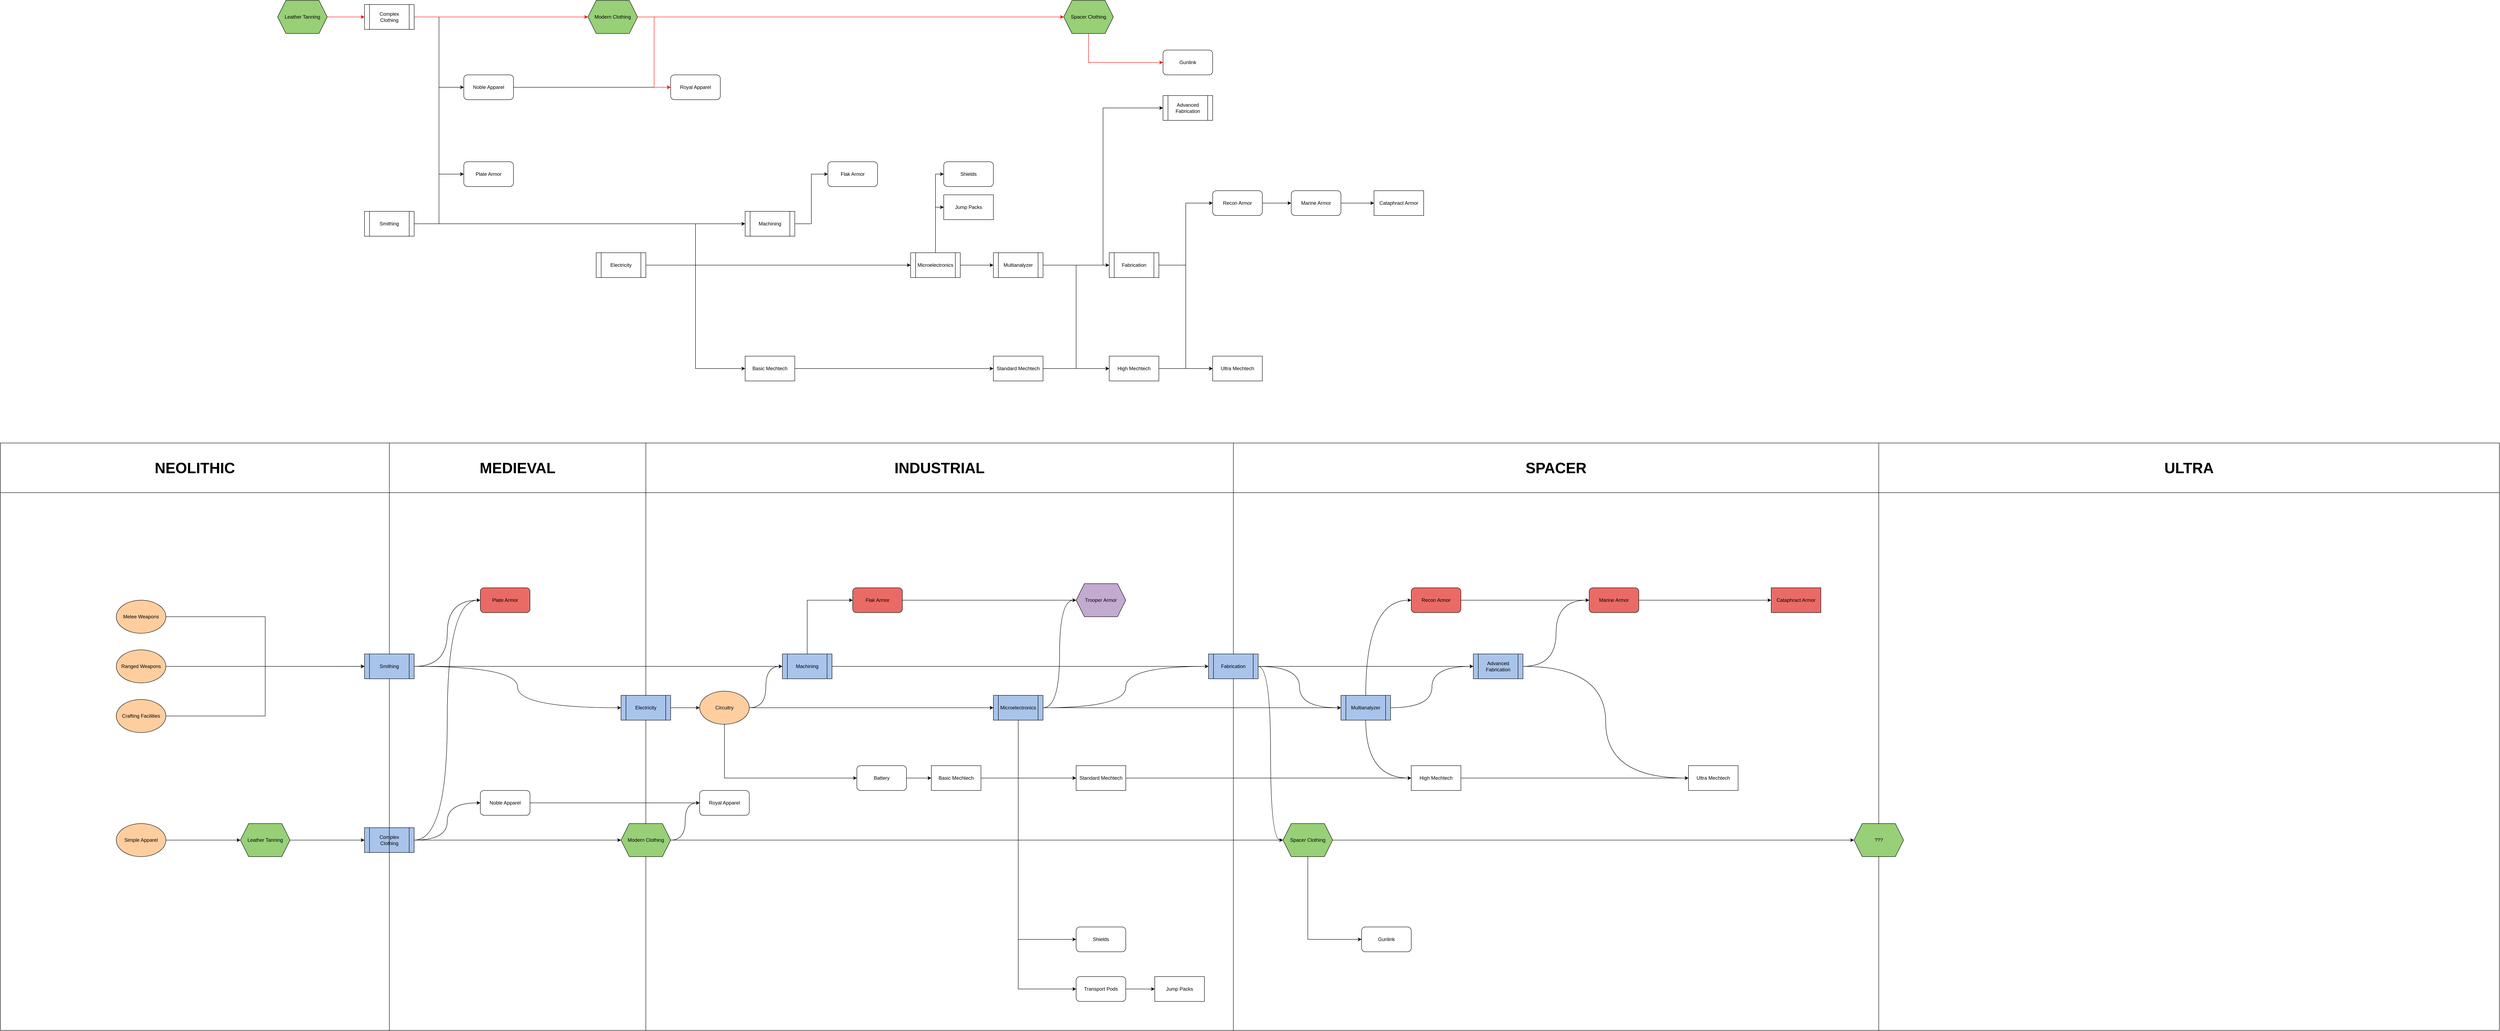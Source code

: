 <mxfile version="21.5.0" type="github">
  <diagram name="Page-1" id="KWzewiNtHVKbTdVzmJEv">
    <mxGraphModel dx="2432" dy="2087" grid="1" gridSize="10" guides="1" tooltips="1" connect="1" arrows="1" fold="1" page="1" pageScale="1" pageWidth="1100" pageHeight="850" math="0" shadow="0">
      <root>
        <mxCell id="0" />
        <mxCell id="1" parent="0" />
        <mxCell id="aLflbuptnVJN-_6204dd-37" value="&lt;font style=&quot;font-size: 36px;&quot;&gt;ULTRA&lt;/font&gt;" style="swimlane;whiteSpace=wrap;html=1;startSize=120;" parent="1" vertex="1">
          <mxGeometry x="3820" y="1040" width="1500" height="1420" as="geometry" />
        </mxCell>
        <mxCell id="aLflbuptnVJN-_6204dd-33" value="&lt;div&gt;&lt;font style=&quot;font-size: 36px;&quot;&gt;SPACER&lt;/font&gt;&lt;/div&gt;" style="swimlane;whiteSpace=wrap;html=1;startSize=120;" parent="1" vertex="1">
          <mxGeometry x="2260" y="1040" width="1560" height="1420" as="geometry" />
        </mxCell>
        <mxCell id="T8RAS-Kf2fngKEUCqmms-92" value="Ultra Mechtech" style="rounded=0;whiteSpace=wrap;html=1;" parent="aLflbuptnVJN-_6204dd-33" vertex="1">
          <mxGeometry x="1100" y="780" width="120" height="60" as="geometry" />
        </mxCell>
        <mxCell id="aLflbuptnVJN-_6204dd-23" value="Gunlink" style="rounded=1;whiteSpace=wrap;html=1;fillColor=#FFFFFF;" parent="aLflbuptnVJN-_6204dd-33" vertex="1">
          <mxGeometry x="310" y="1170" width="120" height="60" as="geometry" />
        </mxCell>
        <mxCell id="T8RAS-Kf2fngKEUCqmms-91" value="High Mechtech" style="rounded=0;whiteSpace=wrap;html=1;" parent="aLflbuptnVJN-_6204dd-33" vertex="1">
          <mxGeometry x="430" y="780" width="120" height="60" as="geometry" />
        </mxCell>
        <mxCell id="T8RAS-Kf2fngKEUCqmms-90" style="edgeStyle=orthogonalEdgeStyle;rounded=0;orthogonalLoop=1;jettySize=auto;html=1;exitX=1;exitY=0.5;exitDx=0;exitDy=0;entryX=0;entryY=0.5;entryDx=0;entryDy=0;" parent="aLflbuptnVJN-_6204dd-33" source="T8RAS-Kf2fngKEUCqmms-91" target="T8RAS-Kf2fngKEUCqmms-92" edge="1">
          <mxGeometry relative="1" as="geometry" />
        </mxCell>
        <mxCell id="aLflbuptnVJN-_6204dd-49" value="&lt;div&gt;???&lt;/div&gt;" style="shape=hexagon;perimeter=hexagonPerimeter2;whiteSpace=wrap;html=1;fixedSize=1;fillColor=#97D077;" parent="aLflbuptnVJN-_6204dd-33" vertex="1">
          <mxGeometry x="1500" y="920" width="120" height="80" as="geometry" />
        </mxCell>
        <mxCell id="aLflbuptnVJN-_6204dd-46" value="Spacer Clothing" style="shape=hexagon;perimeter=hexagonPerimeter2;whiteSpace=wrap;html=1;fixedSize=1;fillColor=#97D077;" parent="aLflbuptnVJN-_6204dd-33" vertex="1">
          <mxGeometry x="120" y="920" width="120" height="80" as="geometry" />
        </mxCell>
        <mxCell id="aLflbuptnVJN-_6204dd-24" style="edgeStyle=orthogonalEdgeStyle;rounded=0;orthogonalLoop=1;jettySize=auto;html=1;exitX=0.5;exitY=1;exitDx=0;exitDy=0;entryX=0;entryY=0.5;entryDx=0;entryDy=0;" parent="aLflbuptnVJN-_6204dd-33" source="aLflbuptnVJN-_6204dd-46" target="aLflbuptnVJN-_6204dd-23" edge="1">
          <mxGeometry relative="1" as="geometry" />
        </mxCell>
        <mxCell id="aLflbuptnVJN-_6204dd-50" style="edgeStyle=orthogonalEdgeStyle;rounded=0;orthogonalLoop=1;jettySize=auto;html=1;exitX=1;exitY=0.5;exitDx=0;exitDy=0;entryX=0;entryY=0.5;entryDx=0;entryDy=0;" parent="aLflbuptnVJN-_6204dd-33" source="aLflbuptnVJN-_6204dd-46" target="aLflbuptnVJN-_6204dd-49" edge="1">
          <mxGeometry relative="1" as="geometry" />
        </mxCell>
        <mxCell id="aLflbuptnVJN-_6204dd-34" value="&lt;font style=&quot;font-size: 36px;&quot;&gt;INDUSTRIAL&lt;/font&gt;" style="swimlane;whiteSpace=wrap;html=1;startSize=120;" parent="1" vertex="1">
          <mxGeometry x="840" y="1040" width="1420" height="1420" as="geometry">
            <mxRectangle x="740" y="1040" width="110" height="30" as="alternateBounds" />
          </mxGeometry>
        </mxCell>
        <mxCell id="aLflbuptnVJN-_6204dd-40" value="Trooper Armor" style="shape=hexagon;perimeter=hexagonPerimeter2;whiteSpace=wrap;html=1;fixedSize=1;fillColor=#C3ABD0;" parent="aLflbuptnVJN-_6204dd-34" vertex="1">
          <mxGeometry x="1040" y="340" width="120" height="80" as="geometry" />
        </mxCell>
        <mxCell id="aLflbuptnVJN-_6204dd-27" value="Battery" style="rounded=1;whiteSpace=wrap;html=1;" parent="aLflbuptnVJN-_6204dd-34" vertex="1">
          <mxGeometry x="510" y="780" width="120" height="60" as="geometry" />
        </mxCell>
        <mxCell id="T8RAS-Kf2fngKEUCqmms-84" value="&lt;div&gt;Shields&lt;/div&gt;" style="rounded=1;whiteSpace=wrap;html=1;" parent="aLflbuptnVJN-_6204dd-34" vertex="1">
          <mxGeometry x="1040" y="1170" width="120" height="60" as="geometry" />
        </mxCell>
        <mxCell id="T8RAS-Kf2fngKEUCqmms-85" value="Jump Packs" style="rounded=0;whiteSpace=wrap;html=1;" parent="aLflbuptnVJN-_6204dd-34" vertex="1">
          <mxGeometry x="1230" y="1290" width="120" height="60" as="geometry" />
        </mxCell>
        <mxCell id="aLflbuptnVJN-_6204dd-22" style="edgeStyle=orthogonalEdgeStyle;rounded=0;orthogonalLoop=1;jettySize=auto;html=1;exitX=1;exitY=0.5;exitDx=0;exitDy=0;entryX=0;entryY=0.5;entryDx=0;entryDy=0;" parent="aLflbuptnVJN-_6204dd-34" source="aLflbuptnVJN-_6204dd-20" target="T8RAS-Kf2fngKEUCqmms-85" edge="1">
          <mxGeometry relative="1" as="geometry" />
        </mxCell>
        <mxCell id="aLflbuptnVJN-_6204dd-20" value="Transport Pods" style="rounded=1;whiteSpace=wrap;html=1;" parent="aLflbuptnVJN-_6204dd-34" vertex="1">
          <mxGeometry x="1040" y="1290" width="120" height="60" as="geometry" />
        </mxCell>
        <mxCell id="T8RAS-Kf2fngKEUCqmms-87" value="Standard Mechtech" style="rounded=0;whiteSpace=wrap;html=1;" parent="aLflbuptnVJN-_6204dd-34" vertex="1">
          <mxGeometry x="1040" y="780" width="120" height="60" as="geometry" />
        </mxCell>
        <mxCell id="T8RAS-Kf2fngKEUCqmms-89" value="Basic Mechtech" style="rounded=0;whiteSpace=wrap;html=1;" parent="aLflbuptnVJN-_6204dd-34" vertex="1">
          <mxGeometry x="690" y="780" width="120" height="60" as="geometry" />
        </mxCell>
        <mxCell id="T8RAS-Kf2fngKEUCqmms-88" style="edgeStyle=orthogonalEdgeStyle;rounded=0;orthogonalLoop=1;jettySize=auto;html=1;exitX=1;exitY=0.5;exitDx=0;exitDy=0;" parent="aLflbuptnVJN-_6204dd-34" source="T8RAS-Kf2fngKEUCqmms-89" target="T8RAS-Kf2fngKEUCqmms-87" edge="1">
          <mxGeometry relative="1" as="geometry" />
        </mxCell>
        <mxCell id="aLflbuptnVJN-_6204dd-29" style="edgeStyle=orthogonalEdgeStyle;rounded=0;orthogonalLoop=1;jettySize=auto;html=1;exitX=1;exitY=0.5;exitDx=0;exitDy=0;entryX=0;entryY=0.5;entryDx=0;entryDy=0;" parent="aLflbuptnVJN-_6204dd-34" source="aLflbuptnVJN-_6204dd-27" target="T8RAS-Kf2fngKEUCqmms-89" edge="1">
          <mxGeometry relative="1" as="geometry" />
        </mxCell>
        <mxCell id="T8RAS-Kf2fngKEUCqmms-64" value="Royal Apparel" style="rounded=1;whiteSpace=wrap;html=1;" parent="aLflbuptnVJN-_6204dd-34" vertex="1">
          <mxGeometry x="130" y="840" width="120" height="60" as="geometry" />
        </mxCell>
        <mxCell id="aLflbuptnVJN-_6204dd-35" value="&lt;font style=&quot;font-size: 36px;&quot;&gt;MEDIEVAL&lt;/font&gt;" style="swimlane;whiteSpace=wrap;html=1;startSize=120;" parent="1" vertex="1">
          <mxGeometry x="220" y="1040" width="620" height="1420" as="geometry">
            <mxRectangle x="220" y="1040" width="110" height="30" as="alternateBounds" />
          </mxGeometry>
        </mxCell>
        <mxCell id="T8RAS-Kf2fngKEUCqmms-57" value="&lt;div&gt;Complex Clothing&lt;/div&gt;" style="shape=process;whiteSpace=wrap;html=1;backgroundOutline=1;fillColor=#A9C4EB;" parent="aLflbuptnVJN-_6204dd-35" vertex="1">
          <mxGeometry x="-60" y="930" width="120" height="60" as="geometry" />
        </mxCell>
        <mxCell id="T8RAS-Kf2fngKEUCqmms-63" value="&lt;div&gt;Noble Apparel&lt;/div&gt;" style="rounded=1;whiteSpace=wrap;html=1;" parent="aLflbuptnVJN-_6204dd-35" vertex="1">
          <mxGeometry x="220" y="840" width="120" height="60" as="geometry" />
        </mxCell>
        <mxCell id="T8RAS-Kf2fngKEUCqmms-55" style="edgeStyle=orthogonalEdgeStyle;rounded=0;orthogonalLoop=1;jettySize=auto;html=1;exitX=1;exitY=0.5;exitDx=0;exitDy=0;entryX=0;entryY=0.5;entryDx=0;entryDy=0;curved=1;" parent="aLflbuptnVJN-_6204dd-35" source="T8RAS-Kf2fngKEUCqmms-57" target="T8RAS-Kf2fngKEUCqmms-63" edge="1">
          <mxGeometry relative="1" as="geometry" />
        </mxCell>
        <mxCell id="aLflbuptnVJN-_6204dd-43" value="Modern Clothing" style="shape=hexagon;perimeter=hexagonPerimeter2;whiteSpace=wrap;html=1;fixedSize=1;fillColor=#97D077;" parent="aLflbuptnVJN-_6204dd-35" vertex="1">
          <mxGeometry x="560" y="920" width="120" height="80" as="geometry" />
        </mxCell>
        <mxCell id="aLflbuptnVJN-_6204dd-45" style="edgeStyle=orthogonalEdgeStyle;rounded=0;orthogonalLoop=1;jettySize=auto;html=1;exitX=1;exitY=0.5;exitDx=0;exitDy=0;entryX=0;entryY=0.5;entryDx=0;entryDy=0;" parent="aLflbuptnVJN-_6204dd-35" source="T8RAS-Kf2fngKEUCqmms-57" target="aLflbuptnVJN-_6204dd-43" edge="1">
          <mxGeometry relative="1" as="geometry" />
        </mxCell>
        <mxCell id="aLflbuptnVJN-_6204dd-36" value="&lt;font style=&quot;font-size: 36px;&quot;&gt;NEOLITHIC&lt;/font&gt;" style="swimlane;whiteSpace=wrap;html=1;startSize=120;" parent="1" vertex="1">
          <mxGeometry x="-720" y="1040" width="940" height="1420" as="geometry">
            <mxRectangle x="740" y="1040" width="110" height="30" as="alternateBounds" />
          </mxGeometry>
        </mxCell>
        <mxCell id="aLflbuptnVJN-_6204dd-39" value="&lt;div&gt;Leather Tanning&lt;/div&gt;" style="shape=hexagon;perimeter=hexagonPerimeter2;whiteSpace=wrap;html=1;fixedSize=1;fillColor=#97D077;" parent="aLflbuptnVJN-_6204dd-36" vertex="1">
          <mxGeometry x="580" y="920" width="120" height="80" as="geometry" />
        </mxCell>
        <mxCell id="aLflbuptnVJN-_6204dd-1" value="Simple Apparel" style="ellipse;whiteSpace=wrap;html=1;fillColor=#FFCE9F;" parent="aLflbuptnVJN-_6204dd-36" vertex="1">
          <mxGeometry x="280" y="920" width="120" height="80" as="geometry" />
        </mxCell>
        <mxCell id="aLflbuptnVJN-_6204dd-8" style="edgeStyle=orthogonalEdgeStyle;rounded=0;orthogonalLoop=1;jettySize=auto;html=1;exitX=1;exitY=0.5;exitDx=0;exitDy=0;entryX=0;entryY=0.5;entryDx=0;entryDy=0;" parent="aLflbuptnVJN-_6204dd-36" source="aLflbuptnVJN-_6204dd-1" target="aLflbuptnVJN-_6204dd-39" edge="1">
          <mxGeometry relative="1" as="geometry" />
        </mxCell>
        <mxCell id="T8RAS-Kf2fngKEUCqmms-8" style="edgeStyle=orthogonalEdgeStyle;rounded=0;orthogonalLoop=1;jettySize=auto;html=1;exitX=1;exitY=0.5;exitDx=0;exitDy=0;entryX=0;entryY=0.5;entryDx=0;entryDy=0;" parent="1" source="T8RAS-Kf2fngKEUCqmms-1" target="T8RAS-Kf2fngKEUCqmms-4" edge="1">
          <mxGeometry relative="1" as="geometry" />
        </mxCell>
        <mxCell id="T8RAS-Kf2fngKEUCqmms-10" style="edgeStyle=orthogonalEdgeStyle;rounded=0;orthogonalLoop=1;jettySize=auto;html=1;exitX=1;exitY=0.5;exitDx=0;exitDy=0;entryX=0;entryY=0.5;entryDx=0;entryDy=0;" parent="1" source="T8RAS-Kf2fngKEUCqmms-1" target="T8RAS-Kf2fngKEUCqmms-3" edge="1">
          <mxGeometry relative="1" as="geometry" />
        </mxCell>
        <mxCell id="eQuGEwlXQWY68dL_tK8g-7" style="edgeStyle=orthogonalEdgeStyle;rounded=0;orthogonalLoop=1;jettySize=auto;html=1;exitX=1;exitY=0.5;exitDx=0;exitDy=0;entryX=0;entryY=0.5;entryDx=0;entryDy=0;fillColor=#FF0000;strokeColor=#FF0000;" parent="1" source="T8RAS-Kf2fngKEUCqmms-1" target="eQuGEwlXQWY68dL_tK8g-4" edge="1">
          <mxGeometry relative="1" as="geometry" />
        </mxCell>
        <mxCell id="T8RAS-Kf2fngKEUCqmms-1" value="&lt;div&gt;Complex Clothing&lt;/div&gt;" style="shape=process;whiteSpace=wrap;html=1;backgroundOutline=1;" parent="1" vertex="1">
          <mxGeometry x="160" y="-20" width="120" height="60" as="geometry" />
        </mxCell>
        <mxCell id="T8RAS-Kf2fngKEUCqmms-11" style="edgeStyle=orthogonalEdgeStyle;rounded=0;orthogonalLoop=1;jettySize=auto;html=1;exitX=1;exitY=0.5;exitDx=0;exitDy=0;entryX=0;entryY=0.5;entryDx=0;entryDy=0;" parent="1" source="T8RAS-Kf2fngKEUCqmms-2" target="T8RAS-Kf2fngKEUCqmms-3" edge="1">
          <mxGeometry relative="1" as="geometry" />
        </mxCell>
        <mxCell id="T8RAS-Kf2fngKEUCqmms-15" style="edgeStyle=orthogonalEdgeStyle;rounded=0;orthogonalLoop=1;jettySize=auto;html=1;exitX=1;exitY=0.5;exitDx=0;exitDy=0;entryX=0;entryY=0.5;entryDx=0;entryDy=0;" parent="1" source="T8RAS-Kf2fngKEUCqmms-2" target="T8RAS-Kf2fngKEUCqmms-13" edge="1">
          <mxGeometry relative="1" as="geometry" />
        </mxCell>
        <mxCell id="T8RAS-Kf2fngKEUCqmms-2" value="Smithing" style="shape=process;whiteSpace=wrap;html=1;backgroundOutline=1;" parent="1" vertex="1">
          <mxGeometry x="160" y="480" width="120" height="60" as="geometry" />
        </mxCell>
        <mxCell id="T8RAS-Kf2fngKEUCqmms-3" value="Plate Armor" style="rounded=1;whiteSpace=wrap;html=1;" parent="1" vertex="1">
          <mxGeometry x="400" y="360" width="120" height="60" as="geometry" />
        </mxCell>
        <mxCell id="T8RAS-Kf2fngKEUCqmms-9" style="edgeStyle=orthogonalEdgeStyle;rounded=0;orthogonalLoop=1;jettySize=auto;html=1;exitX=1;exitY=0.5;exitDx=0;exitDy=0;entryX=0;entryY=0.5;entryDx=0;entryDy=0;" parent="1" source="T8RAS-Kf2fngKEUCqmms-4" target="T8RAS-Kf2fngKEUCqmms-5" edge="1">
          <mxGeometry relative="1" as="geometry" />
        </mxCell>
        <mxCell id="T8RAS-Kf2fngKEUCqmms-4" value="&lt;div&gt;Noble Apparel&lt;/div&gt;" style="rounded=1;whiteSpace=wrap;html=1;" parent="1" vertex="1">
          <mxGeometry x="400" y="150" width="120" height="60" as="geometry" />
        </mxCell>
        <mxCell id="T8RAS-Kf2fngKEUCqmms-5" value="Royal Apparel" style="rounded=1;whiteSpace=wrap;html=1;" parent="1" vertex="1">
          <mxGeometry x="900" y="150" width="120" height="60" as="geometry" />
        </mxCell>
        <mxCell id="T8RAS-Kf2fngKEUCqmms-16" style="edgeStyle=orthogonalEdgeStyle;rounded=0;orthogonalLoop=1;jettySize=auto;html=1;exitX=1;exitY=0.5;exitDx=0;exitDy=0;entryX=0;entryY=0.5;entryDx=0;entryDy=0;" parent="1" source="T8RAS-Kf2fngKEUCqmms-12" target="T8RAS-Kf2fngKEUCqmms-13" edge="1">
          <mxGeometry relative="1" as="geometry">
            <mxPoint x="970" y="589.667" as="targetPoint" />
          </mxGeometry>
        </mxCell>
        <mxCell id="T8RAS-Kf2fngKEUCqmms-24" style="edgeStyle=orthogonalEdgeStyle;rounded=0;orthogonalLoop=1;jettySize=auto;html=1;exitX=1;exitY=0.5;exitDx=0;exitDy=0;entryX=0;entryY=0.5;entryDx=0;entryDy=0;" parent="1" source="T8RAS-Kf2fngKEUCqmms-12" target="T8RAS-Kf2fngKEUCqmms-20" edge="1">
          <mxGeometry relative="1" as="geometry" />
        </mxCell>
        <mxCell id="T8RAS-Kf2fngKEUCqmms-35" style="edgeStyle=orthogonalEdgeStyle;rounded=0;orthogonalLoop=1;jettySize=auto;html=1;exitX=1;exitY=0.5;exitDx=0;exitDy=0;entryX=0;entryY=0.5;entryDx=0;entryDy=0;" parent="1" source="T8RAS-Kf2fngKEUCqmms-12" target="T8RAS-Kf2fngKEUCqmms-34" edge="1">
          <mxGeometry relative="1" as="geometry" />
        </mxCell>
        <mxCell id="T8RAS-Kf2fngKEUCqmms-12" value="Electricity" style="shape=process;whiteSpace=wrap;html=1;backgroundOutline=1;" parent="1" vertex="1">
          <mxGeometry x="720" y="580" width="120" height="60" as="geometry" />
        </mxCell>
        <mxCell id="T8RAS-Kf2fngKEUCqmms-19" style="edgeStyle=orthogonalEdgeStyle;rounded=0;orthogonalLoop=1;jettySize=auto;html=1;exitX=1;exitY=0.5;exitDx=0;exitDy=0;entryX=0;entryY=0.5;entryDx=0;entryDy=0;" parent="1" source="T8RAS-Kf2fngKEUCqmms-13" target="T8RAS-Kf2fngKEUCqmms-17" edge="1">
          <mxGeometry relative="1" as="geometry" />
        </mxCell>
        <mxCell id="T8RAS-Kf2fngKEUCqmms-13" value="Machining" style="shape=process;whiteSpace=wrap;html=1;backgroundOutline=1;" parent="1" vertex="1">
          <mxGeometry x="1080" y="480" width="120" height="60" as="geometry" />
        </mxCell>
        <mxCell id="T8RAS-Kf2fngKEUCqmms-17" value="Flak Armor" style="rounded=1;whiteSpace=wrap;html=1;" parent="1" vertex="1">
          <mxGeometry x="1280" y="360" width="120" height="60" as="geometry" />
        </mxCell>
        <mxCell id="T8RAS-Kf2fngKEUCqmms-25" style="edgeStyle=orthogonalEdgeStyle;rounded=0;orthogonalLoop=1;jettySize=auto;html=1;exitX=1;exitY=0.5;exitDx=0;exitDy=0;entryX=0;entryY=0.5;entryDx=0;entryDy=0;" parent="1" source="T8RAS-Kf2fngKEUCqmms-20" target="T8RAS-Kf2fngKEUCqmms-21" edge="1">
          <mxGeometry relative="1" as="geometry" />
        </mxCell>
        <mxCell id="T8RAS-Kf2fngKEUCqmms-30" style="edgeStyle=orthogonalEdgeStyle;rounded=0;orthogonalLoop=1;jettySize=auto;html=1;exitX=0.5;exitY=0;exitDx=0;exitDy=0;entryX=0;entryY=0.5;entryDx=0;entryDy=0;" parent="1" source="T8RAS-Kf2fngKEUCqmms-20" target="T8RAS-Kf2fngKEUCqmms-29" edge="1">
          <mxGeometry relative="1" as="geometry" />
        </mxCell>
        <mxCell id="T8RAS-Kf2fngKEUCqmms-32" style="edgeStyle=orthogonalEdgeStyle;rounded=0;orthogonalLoop=1;jettySize=auto;html=1;exitX=0.5;exitY=0;exitDx=0;exitDy=0;entryX=0;entryY=0.5;entryDx=0;entryDy=0;" parent="1" source="T8RAS-Kf2fngKEUCqmms-20" target="T8RAS-Kf2fngKEUCqmms-31" edge="1">
          <mxGeometry relative="1" as="geometry" />
        </mxCell>
        <mxCell id="T8RAS-Kf2fngKEUCqmms-20" value="Microelectronics" style="shape=process;whiteSpace=wrap;html=1;backgroundOutline=1;" parent="1" vertex="1">
          <mxGeometry x="1480" y="580" width="120" height="60" as="geometry" />
        </mxCell>
        <mxCell id="T8RAS-Kf2fngKEUCqmms-26" style="edgeStyle=orthogonalEdgeStyle;rounded=0;orthogonalLoop=1;jettySize=auto;html=1;exitX=1;exitY=0.5;exitDx=0;exitDy=0;entryX=0;entryY=0.5;entryDx=0;entryDy=0;" parent="1" source="T8RAS-Kf2fngKEUCqmms-21" target="T8RAS-Kf2fngKEUCqmms-22" edge="1">
          <mxGeometry relative="1" as="geometry" />
        </mxCell>
        <mxCell id="T8RAS-Kf2fngKEUCqmms-28" style="edgeStyle=orthogonalEdgeStyle;rounded=0;orthogonalLoop=1;jettySize=auto;html=1;exitX=1;exitY=0.5;exitDx=0;exitDy=0;entryX=0;entryY=0.5;entryDx=0;entryDy=0;" parent="1" source="T8RAS-Kf2fngKEUCqmms-21" target="T8RAS-Kf2fngKEUCqmms-27" edge="1">
          <mxGeometry relative="1" as="geometry" />
        </mxCell>
        <mxCell id="T8RAS-Kf2fngKEUCqmms-42" style="edgeStyle=orthogonalEdgeStyle;rounded=0;orthogonalLoop=1;jettySize=auto;html=1;exitX=1;exitY=0.5;exitDx=0;exitDy=0;entryX=0;entryY=0.5;entryDx=0;entryDy=0;" parent="1" source="T8RAS-Kf2fngKEUCqmms-21" target="T8RAS-Kf2fngKEUCqmms-38" edge="1">
          <mxGeometry relative="1" as="geometry" />
        </mxCell>
        <mxCell id="T8RAS-Kf2fngKEUCqmms-21" value="Multianalyzer" style="shape=process;whiteSpace=wrap;html=1;backgroundOutline=1;" parent="1" vertex="1">
          <mxGeometry x="1680" y="580" width="120" height="60" as="geometry" />
        </mxCell>
        <mxCell id="T8RAS-Kf2fngKEUCqmms-43" style="edgeStyle=orthogonalEdgeStyle;rounded=0;orthogonalLoop=1;jettySize=auto;html=1;exitX=1;exitY=0.5;exitDx=0;exitDy=0;entryX=0;entryY=0.5;entryDx=0;entryDy=0;" parent="1" source="T8RAS-Kf2fngKEUCqmms-22" target="T8RAS-Kf2fngKEUCqmms-39" edge="1">
          <mxGeometry relative="1" as="geometry" />
        </mxCell>
        <mxCell id="T8RAS-Kf2fngKEUCqmms-47" style="edgeStyle=orthogonalEdgeStyle;rounded=0;orthogonalLoop=1;jettySize=auto;html=1;exitX=1;exitY=0.5;exitDx=0;exitDy=0;entryX=0;entryY=0.5;entryDx=0;entryDy=0;" parent="1" source="T8RAS-Kf2fngKEUCqmms-22" target="T8RAS-Kf2fngKEUCqmms-44" edge="1">
          <mxGeometry relative="1" as="geometry" />
        </mxCell>
        <mxCell id="T8RAS-Kf2fngKEUCqmms-22" value="Fabrication" style="shape=process;whiteSpace=wrap;html=1;backgroundOutline=1;" parent="1" vertex="1">
          <mxGeometry x="1960" y="580" width="120" height="60" as="geometry" />
        </mxCell>
        <mxCell id="T8RAS-Kf2fngKEUCqmms-27" value="&lt;div&gt;Advanced Fabrication&lt;/div&gt;" style="shape=process;whiteSpace=wrap;html=1;backgroundOutline=1;" parent="1" vertex="1">
          <mxGeometry x="2090" y="200" width="120" height="60" as="geometry" />
        </mxCell>
        <mxCell id="T8RAS-Kf2fngKEUCqmms-29" value="&lt;div&gt;Shields&lt;/div&gt;" style="rounded=1;whiteSpace=wrap;html=1;" parent="1" vertex="1">
          <mxGeometry x="1560" y="360" width="120" height="60" as="geometry" />
        </mxCell>
        <mxCell id="T8RAS-Kf2fngKEUCqmms-31" value="Jump Packs" style="rounded=0;whiteSpace=wrap;html=1;" parent="1" vertex="1">
          <mxGeometry x="1560" y="440" width="120" height="60" as="geometry" />
        </mxCell>
        <mxCell id="T8RAS-Kf2fngKEUCqmms-40" style="edgeStyle=orthogonalEdgeStyle;rounded=0;orthogonalLoop=1;jettySize=auto;html=1;exitX=1;exitY=0.5;exitDx=0;exitDy=0;entryX=0;entryY=0.5;entryDx=0;entryDy=0;" parent="1" source="T8RAS-Kf2fngKEUCqmms-33" target="T8RAS-Kf2fngKEUCqmms-38" edge="1">
          <mxGeometry relative="1" as="geometry" />
        </mxCell>
        <mxCell id="T8RAS-Kf2fngKEUCqmms-33" value="Standard Mechtech" style="rounded=0;whiteSpace=wrap;html=1;" parent="1" vertex="1">
          <mxGeometry x="1680" y="830" width="120" height="60" as="geometry" />
        </mxCell>
        <mxCell id="T8RAS-Kf2fngKEUCqmms-36" style="edgeStyle=orthogonalEdgeStyle;rounded=0;orthogonalLoop=1;jettySize=auto;html=1;exitX=1;exitY=0.5;exitDx=0;exitDy=0;" parent="1" source="T8RAS-Kf2fngKEUCqmms-34" target="T8RAS-Kf2fngKEUCqmms-33" edge="1">
          <mxGeometry relative="1" as="geometry" />
        </mxCell>
        <mxCell id="T8RAS-Kf2fngKEUCqmms-34" value="Basic Mechtech" style="rounded=0;whiteSpace=wrap;html=1;" parent="1" vertex="1">
          <mxGeometry x="1080" y="830" width="120" height="60" as="geometry" />
        </mxCell>
        <mxCell id="T8RAS-Kf2fngKEUCqmms-41" style="edgeStyle=orthogonalEdgeStyle;rounded=0;orthogonalLoop=1;jettySize=auto;html=1;exitX=1;exitY=0.5;exitDx=0;exitDy=0;entryX=0;entryY=0.5;entryDx=0;entryDy=0;" parent="1" source="T8RAS-Kf2fngKEUCqmms-38" target="T8RAS-Kf2fngKEUCqmms-39" edge="1">
          <mxGeometry relative="1" as="geometry" />
        </mxCell>
        <mxCell id="T8RAS-Kf2fngKEUCqmms-38" value="High Mechtech" style="rounded=0;whiteSpace=wrap;html=1;" parent="1" vertex="1">
          <mxGeometry x="1960" y="830" width="120" height="60" as="geometry" />
        </mxCell>
        <mxCell id="T8RAS-Kf2fngKEUCqmms-39" value="Ultra Mechtech" style="rounded=0;whiteSpace=wrap;html=1;" parent="1" vertex="1">
          <mxGeometry x="2210" y="830" width="120" height="60" as="geometry" />
        </mxCell>
        <mxCell id="T8RAS-Kf2fngKEUCqmms-48" style="edgeStyle=orthogonalEdgeStyle;rounded=0;orthogonalLoop=1;jettySize=auto;html=1;exitX=1;exitY=0.5;exitDx=0;exitDy=0;entryX=0;entryY=0.5;entryDx=0;entryDy=0;" parent="1" source="T8RAS-Kf2fngKEUCqmms-44" target="T8RAS-Kf2fngKEUCqmms-45" edge="1">
          <mxGeometry relative="1" as="geometry" />
        </mxCell>
        <mxCell id="T8RAS-Kf2fngKEUCqmms-44" value="Recon Armor" style="rounded=1;whiteSpace=wrap;html=1;" parent="1" vertex="1">
          <mxGeometry x="2210" y="430" width="120" height="60" as="geometry" />
        </mxCell>
        <mxCell id="T8RAS-Kf2fngKEUCqmms-49" style="edgeStyle=orthogonalEdgeStyle;rounded=0;orthogonalLoop=1;jettySize=auto;html=1;exitX=1;exitY=0.5;exitDx=0;exitDy=0;entryX=0;entryY=0.5;entryDx=0;entryDy=0;" parent="1" source="T8RAS-Kf2fngKEUCqmms-45" target="T8RAS-Kf2fngKEUCqmms-46" edge="1">
          <mxGeometry relative="1" as="geometry" />
        </mxCell>
        <mxCell id="T8RAS-Kf2fngKEUCqmms-45" value="Marine Armor" style="rounded=1;whiteSpace=wrap;html=1;" parent="1" vertex="1">
          <mxGeometry x="2400" y="430" width="120" height="60" as="geometry" />
        </mxCell>
        <mxCell id="T8RAS-Kf2fngKEUCqmms-46" value="Cataphract Armor" style="rounded=0;whiteSpace=wrap;html=1;" parent="1" vertex="1">
          <mxGeometry x="2600" y="430" width="120" height="60" as="geometry" />
        </mxCell>
        <mxCell id="T8RAS-Kf2fngKEUCqmms-56" style="edgeStyle=orthogonalEdgeStyle;rounded=0;orthogonalLoop=1;jettySize=auto;html=1;exitX=1;exitY=0.5;exitDx=0;exitDy=0;entryX=0;entryY=0.5;entryDx=0;entryDy=0;curved=1;" parent="1" source="T8RAS-Kf2fngKEUCqmms-57" target="T8RAS-Kf2fngKEUCqmms-61" edge="1">
          <mxGeometry relative="1" as="geometry" />
        </mxCell>
        <mxCell id="T8RAS-Kf2fngKEUCqmms-58" style="edgeStyle=orthogonalEdgeStyle;rounded=0;orthogonalLoop=1;jettySize=auto;html=1;exitX=1;exitY=0.5;exitDx=0;exitDy=0;entryX=0;entryY=0.5;entryDx=0;entryDy=0;curved=1;" parent="1" source="T8RAS-Kf2fngKEUCqmms-60" target="T8RAS-Kf2fngKEUCqmms-61" edge="1">
          <mxGeometry relative="1" as="geometry" />
        </mxCell>
        <mxCell id="T8RAS-Kf2fngKEUCqmms-59" style="edgeStyle=orthogonalEdgeStyle;rounded=0;orthogonalLoop=1;jettySize=auto;html=1;exitX=1;exitY=0.5;exitDx=0;exitDy=0;entryX=0;entryY=0.5;entryDx=0;entryDy=0;" parent="1" source="T8RAS-Kf2fngKEUCqmms-60" target="T8RAS-Kf2fngKEUCqmms-70" edge="1">
          <mxGeometry relative="1" as="geometry" />
        </mxCell>
        <mxCell id="aLflbuptnVJN-_6204dd-9" style="edgeStyle=orthogonalEdgeStyle;rounded=0;orthogonalLoop=1;jettySize=auto;html=1;exitX=1;exitY=0.5;exitDx=0;exitDy=0;entryX=0;entryY=0.5;entryDx=0;entryDy=0;curved=1;" parent="1" source="T8RAS-Kf2fngKEUCqmms-60" target="T8RAS-Kf2fngKEUCqmms-68" edge="1">
          <mxGeometry relative="1" as="geometry" />
        </mxCell>
        <mxCell id="T8RAS-Kf2fngKEUCqmms-60" value="Smithing" style="shape=process;whiteSpace=wrap;html=1;backgroundOutline=1;fillColor=#A9C4EB;" parent="1" vertex="1">
          <mxGeometry x="160" y="1550" width="120" height="60" as="geometry" />
        </mxCell>
        <mxCell id="T8RAS-Kf2fngKEUCqmms-61" value="Plate Armor" style="rounded=1;whiteSpace=wrap;html=1;fillColor=#EA6B66;" parent="1" vertex="1">
          <mxGeometry x="440" y="1390" width="120" height="60" as="geometry" />
        </mxCell>
        <mxCell id="aLflbuptnVJN-_6204dd-11" style="edgeStyle=orthogonalEdgeStyle;rounded=0;orthogonalLoop=1;jettySize=auto;html=1;exitX=1;exitY=0.5;exitDx=0;exitDy=0;entryX=0;entryY=0.5;entryDx=0;entryDy=0;" parent="1" source="T8RAS-Kf2fngKEUCqmms-68" target="aLflbuptnVJN-_6204dd-10" edge="1">
          <mxGeometry relative="1" as="geometry" />
        </mxCell>
        <mxCell id="T8RAS-Kf2fngKEUCqmms-68" value="Electricity" style="shape=process;whiteSpace=wrap;html=1;backgroundOutline=1;fillColor=#A9C4EB;" parent="1" vertex="1">
          <mxGeometry x="780" y="1650" width="120" height="60" as="geometry" />
        </mxCell>
        <mxCell id="T8RAS-Kf2fngKEUCqmms-69" style="edgeStyle=orthogonalEdgeStyle;rounded=0;orthogonalLoop=1;jettySize=auto;html=1;exitX=0.5;exitY=0;exitDx=0;exitDy=0;entryX=0;entryY=0.5;entryDx=0;entryDy=0;" parent="1" source="T8RAS-Kf2fngKEUCqmms-70" target="T8RAS-Kf2fngKEUCqmms-71" edge="1">
          <mxGeometry relative="1" as="geometry" />
        </mxCell>
        <mxCell id="aLflbuptnVJN-_6204dd-14" style="edgeStyle=orthogonalEdgeStyle;rounded=0;orthogonalLoop=1;jettySize=auto;html=1;exitX=1;exitY=0.5;exitDx=0;exitDy=0;entryX=0;entryY=0.5;entryDx=0;entryDy=0;" parent="1" source="T8RAS-Kf2fngKEUCqmms-70" target="T8RAS-Kf2fngKEUCqmms-82" edge="1">
          <mxGeometry relative="1" as="geometry" />
        </mxCell>
        <mxCell id="T8RAS-Kf2fngKEUCqmms-70" value="Machining" style="shape=process;whiteSpace=wrap;html=1;backgroundOutline=1;fillColor=#A9C4EB;" parent="1" vertex="1">
          <mxGeometry x="1170" y="1550" width="120" height="60" as="geometry" />
        </mxCell>
        <mxCell id="aLflbuptnVJN-_6204dd-42" style="edgeStyle=orthogonalEdgeStyle;rounded=0;orthogonalLoop=1;jettySize=auto;html=1;exitX=1;exitY=0.5;exitDx=0;exitDy=0;" parent="1" source="T8RAS-Kf2fngKEUCqmms-71" edge="1">
          <mxGeometry relative="1" as="geometry">
            <mxPoint x="1880" y="1420" as="targetPoint" />
          </mxGeometry>
        </mxCell>
        <mxCell id="T8RAS-Kf2fngKEUCqmms-71" value="Flak Armor" style="rounded=1;whiteSpace=wrap;html=1;fillColor=#EA6B66;" parent="1" vertex="1">
          <mxGeometry x="1340" y="1390" width="120" height="60" as="geometry" />
        </mxCell>
        <mxCell id="T8RAS-Kf2fngKEUCqmms-72" style="edgeStyle=orthogonalEdgeStyle;rounded=0;orthogonalLoop=1;jettySize=auto;html=1;exitX=1;exitY=0.5;exitDx=0;exitDy=0;entryX=0;entryY=0.5;entryDx=0;entryDy=0;" parent="1" source="T8RAS-Kf2fngKEUCqmms-75" target="T8RAS-Kf2fngKEUCqmms-79" edge="1">
          <mxGeometry relative="1" as="geometry" />
        </mxCell>
        <mxCell id="aLflbuptnVJN-_6204dd-15" style="edgeStyle=orthogonalEdgeStyle;rounded=0;orthogonalLoop=1;jettySize=auto;html=1;exitX=1;exitY=0.5;exitDx=0;exitDy=0;entryX=0;entryY=0.5;entryDx=0;entryDy=0;curved=1;" parent="1" source="T8RAS-Kf2fngKEUCqmms-75" target="T8RAS-Kf2fngKEUCqmms-82" edge="1">
          <mxGeometry relative="1" as="geometry" />
        </mxCell>
        <mxCell id="aLflbuptnVJN-_6204dd-19" style="edgeStyle=orthogonalEdgeStyle;rounded=0;orthogonalLoop=1;jettySize=auto;html=1;exitX=0.5;exitY=1;exitDx=0;exitDy=0;entryX=0;entryY=0.5;entryDx=0;entryDy=0;" parent="1" source="T8RAS-Kf2fngKEUCqmms-75" target="T8RAS-Kf2fngKEUCqmms-84" edge="1">
          <mxGeometry relative="1" as="geometry" />
        </mxCell>
        <mxCell id="aLflbuptnVJN-_6204dd-21" style="edgeStyle=orthogonalEdgeStyle;rounded=0;orthogonalLoop=1;jettySize=auto;html=1;exitX=0.5;exitY=1;exitDx=0;exitDy=0;entryX=0;entryY=0.5;entryDx=0;entryDy=0;" parent="1" source="T8RAS-Kf2fngKEUCqmms-75" target="aLflbuptnVJN-_6204dd-20" edge="1">
          <mxGeometry relative="1" as="geometry" />
        </mxCell>
        <mxCell id="aLflbuptnVJN-_6204dd-30" style="edgeStyle=orthogonalEdgeStyle;rounded=0;orthogonalLoop=1;jettySize=auto;html=1;exitX=0.5;exitY=1;exitDx=0;exitDy=0;entryX=0;entryY=0.5;entryDx=0;entryDy=0;" parent="1" source="T8RAS-Kf2fngKEUCqmms-75" target="T8RAS-Kf2fngKEUCqmms-87" edge="1">
          <mxGeometry relative="1" as="geometry" />
        </mxCell>
        <mxCell id="aLflbuptnVJN-_6204dd-41" style="edgeStyle=orthogonalEdgeStyle;rounded=0;orthogonalLoop=1;jettySize=auto;html=1;exitX=1;exitY=0.5;exitDx=0;exitDy=0;entryX=0;entryY=0.5;entryDx=0;entryDy=0;curved=1;" parent="1" source="T8RAS-Kf2fngKEUCqmms-75" target="aLflbuptnVJN-_6204dd-40" edge="1">
          <mxGeometry relative="1" as="geometry" />
        </mxCell>
        <mxCell id="T8RAS-Kf2fngKEUCqmms-75" value="Microelectronics" style="shape=process;whiteSpace=wrap;html=1;backgroundOutline=1;fillColor=#A9C4EB;" parent="1" vertex="1">
          <mxGeometry x="1680" y="1650" width="120" height="60" as="geometry" />
        </mxCell>
        <mxCell id="aLflbuptnVJN-_6204dd-18" style="edgeStyle=orthogonalEdgeStyle;rounded=0;orthogonalLoop=1;jettySize=auto;html=1;exitX=1;exitY=0.5;exitDx=0;exitDy=0;entryX=0;entryY=0.5;entryDx=0;entryDy=0;curved=1;" parent="1" source="T8RAS-Kf2fngKEUCqmms-79" target="T8RAS-Kf2fngKEUCqmms-83" edge="1">
          <mxGeometry relative="1" as="geometry" />
        </mxCell>
        <mxCell id="aLflbuptnVJN-_6204dd-25" style="edgeStyle=orthogonalEdgeStyle;rounded=0;orthogonalLoop=1;jettySize=auto;html=1;exitX=0.5;exitY=0;exitDx=0;exitDy=0;entryX=0;entryY=0.5;entryDx=0;entryDy=0;curved=1;" parent="1" source="T8RAS-Kf2fngKEUCqmms-79" target="T8RAS-Kf2fngKEUCqmms-94" edge="1">
          <mxGeometry relative="1" as="geometry" />
        </mxCell>
        <mxCell id="aLflbuptnVJN-_6204dd-31" style="edgeStyle=orthogonalEdgeStyle;rounded=0;orthogonalLoop=1;jettySize=auto;html=1;exitX=0.5;exitY=1;exitDx=0;exitDy=0;entryX=0;entryY=0.5;entryDx=0;entryDy=0;curved=1;" parent="1" source="T8RAS-Kf2fngKEUCqmms-79" target="T8RAS-Kf2fngKEUCqmms-91" edge="1">
          <mxGeometry relative="1" as="geometry" />
        </mxCell>
        <mxCell id="T8RAS-Kf2fngKEUCqmms-79" value="Multianalyzer" style="shape=process;whiteSpace=wrap;html=1;backgroundOutline=1;fillColor=#A9C4EB;" parent="1" vertex="1">
          <mxGeometry x="2520" y="1650" width="120" height="60" as="geometry" />
        </mxCell>
        <mxCell id="aLflbuptnVJN-_6204dd-16" style="edgeStyle=orthogonalEdgeStyle;rounded=0;orthogonalLoop=1;jettySize=auto;html=1;exitX=1;exitY=0.5;exitDx=0;exitDy=0;entryX=0;entryY=0.5;entryDx=0;entryDy=0;curved=1;" parent="1" source="T8RAS-Kf2fngKEUCqmms-82" target="T8RAS-Kf2fngKEUCqmms-79" edge="1">
          <mxGeometry relative="1" as="geometry" />
        </mxCell>
        <mxCell id="aLflbuptnVJN-_6204dd-17" style="edgeStyle=orthogonalEdgeStyle;rounded=0;orthogonalLoop=1;jettySize=auto;html=1;exitX=1;exitY=0.5;exitDx=0;exitDy=0;entryX=0;entryY=0.5;entryDx=0;entryDy=0;" parent="1" source="T8RAS-Kf2fngKEUCqmms-82" target="T8RAS-Kf2fngKEUCqmms-83" edge="1">
          <mxGeometry relative="1" as="geometry" />
        </mxCell>
        <mxCell id="3F20SIg9MuOL7U1kAyho-1" style="edgeStyle=orthogonalEdgeStyle;rounded=0;orthogonalLoop=1;jettySize=auto;html=1;exitX=1;exitY=0.5;exitDx=0;exitDy=0;entryX=0;entryY=0.5;entryDx=0;entryDy=0;curved=1;" edge="1" parent="1" source="T8RAS-Kf2fngKEUCqmms-82" target="aLflbuptnVJN-_6204dd-46">
          <mxGeometry relative="1" as="geometry" />
        </mxCell>
        <mxCell id="T8RAS-Kf2fngKEUCqmms-82" value="Fabrication" style="shape=process;whiteSpace=wrap;html=1;backgroundOutline=1;fillColor=#A9C4EB;" parent="1" vertex="1">
          <mxGeometry x="2200" y="1550" width="120" height="60" as="geometry" />
        </mxCell>
        <mxCell id="aLflbuptnVJN-_6204dd-26" style="edgeStyle=orthogonalEdgeStyle;rounded=0;orthogonalLoop=1;jettySize=auto;html=1;exitX=1;exitY=0.5;exitDx=0;exitDy=0;entryX=0;entryY=0.5;entryDx=0;entryDy=0;curved=1;" parent="1" source="T8RAS-Kf2fngKEUCqmms-83" target="T8RAS-Kf2fngKEUCqmms-96" edge="1">
          <mxGeometry relative="1" as="geometry" />
        </mxCell>
        <mxCell id="aLflbuptnVJN-_6204dd-32" style="edgeStyle=orthogonalEdgeStyle;rounded=0;orthogonalLoop=1;jettySize=auto;html=1;exitX=1;exitY=0.5;exitDx=0;exitDy=0;entryX=0;entryY=0.5;entryDx=0;entryDy=0;curved=1;" parent="1" source="T8RAS-Kf2fngKEUCqmms-83" target="T8RAS-Kf2fngKEUCqmms-92" edge="1">
          <mxGeometry relative="1" as="geometry" />
        </mxCell>
        <mxCell id="T8RAS-Kf2fngKEUCqmms-83" value="&lt;div&gt;Advanced Fabrication&lt;/div&gt;" style="shape=process;whiteSpace=wrap;html=1;backgroundOutline=1;fillColor=#A9C4EB;" parent="1" vertex="1">
          <mxGeometry x="2840" y="1550" width="120" height="60" as="geometry" />
        </mxCell>
        <mxCell id="T8RAS-Kf2fngKEUCqmms-86" style="edgeStyle=orthogonalEdgeStyle;rounded=0;orthogonalLoop=1;jettySize=auto;html=1;exitX=1;exitY=0.5;exitDx=0;exitDy=0;entryX=0;entryY=0.5;entryDx=0;entryDy=0;" parent="1" source="T8RAS-Kf2fngKEUCqmms-87" target="T8RAS-Kf2fngKEUCqmms-91" edge="1">
          <mxGeometry relative="1" as="geometry" />
        </mxCell>
        <mxCell id="T8RAS-Kf2fngKEUCqmms-93" style="edgeStyle=orthogonalEdgeStyle;rounded=0;orthogonalLoop=1;jettySize=auto;html=1;exitX=1;exitY=0.5;exitDx=0;exitDy=0;entryX=0;entryY=0.5;entryDx=0;entryDy=0;" parent="1" source="T8RAS-Kf2fngKEUCqmms-94" target="T8RAS-Kf2fngKEUCqmms-96" edge="1">
          <mxGeometry relative="1" as="geometry" />
        </mxCell>
        <mxCell id="T8RAS-Kf2fngKEUCqmms-94" value="Recon Armor" style="rounded=1;whiteSpace=wrap;html=1;fillColor=#EA6B66;" parent="1" vertex="1">
          <mxGeometry x="2690" y="1390" width="120" height="60" as="geometry" />
        </mxCell>
        <mxCell id="T8RAS-Kf2fngKEUCqmms-95" style="edgeStyle=orthogonalEdgeStyle;rounded=0;orthogonalLoop=1;jettySize=auto;html=1;exitX=1;exitY=0.5;exitDx=0;exitDy=0;entryX=0;entryY=0.5;entryDx=0;entryDy=0;" parent="1" source="T8RAS-Kf2fngKEUCqmms-96" target="T8RAS-Kf2fngKEUCqmms-97" edge="1">
          <mxGeometry relative="1" as="geometry" />
        </mxCell>
        <mxCell id="T8RAS-Kf2fngKEUCqmms-96" value="Marine Armor" style="rounded=1;whiteSpace=wrap;html=1;fillColor=#EA6B66;" parent="1" vertex="1">
          <mxGeometry x="3120" y="1390" width="120" height="60" as="geometry" />
        </mxCell>
        <mxCell id="T8RAS-Kf2fngKEUCqmms-97" value="Cataphract Armor" style="rounded=0;whiteSpace=wrap;html=1;fillColor=#EA6B66;" parent="1" vertex="1">
          <mxGeometry x="3560" y="1390" width="120" height="60" as="geometry" />
        </mxCell>
        <mxCell id="aLflbuptnVJN-_6204dd-5" style="edgeStyle=orthogonalEdgeStyle;rounded=0;orthogonalLoop=1;jettySize=auto;html=1;exitX=1;exitY=0.5;exitDx=0;exitDy=0;entryX=0;entryY=0.5;entryDx=0;entryDy=0;" parent="1" source="aLflbuptnVJN-_6204dd-2" target="T8RAS-Kf2fngKEUCqmms-60" edge="1">
          <mxGeometry relative="1" as="geometry" />
        </mxCell>
        <mxCell id="aLflbuptnVJN-_6204dd-2" value="&lt;div&gt;Melee Weapons&lt;/div&gt;" style="ellipse;whiteSpace=wrap;html=1;fillColor=#FFCE9F;" parent="1" vertex="1">
          <mxGeometry x="-440" y="1420" width="120" height="80" as="geometry" />
        </mxCell>
        <mxCell id="aLflbuptnVJN-_6204dd-6" style="edgeStyle=orthogonalEdgeStyle;rounded=0;orthogonalLoop=1;jettySize=auto;html=1;exitX=1;exitY=0.5;exitDx=0;exitDy=0;" parent="1" source="aLflbuptnVJN-_6204dd-3" edge="1">
          <mxGeometry relative="1" as="geometry">
            <mxPoint x="160" y="1580.091" as="targetPoint" />
          </mxGeometry>
        </mxCell>
        <mxCell id="aLflbuptnVJN-_6204dd-3" value="Ranged Weapons" style="ellipse;whiteSpace=wrap;html=1;fillColor=#FFCE9F;" parent="1" vertex="1">
          <mxGeometry x="-440" y="1540" width="120" height="80" as="geometry" />
        </mxCell>
        <mxCell id="aLflbuptnVJN-_6204dd-7" style="edgeStyle=orthogonalEdgeStyle;rounded=0;orthogonalLoop=1;jettySize=auto;html=1;exitX=1;exitY=0.5;exitDx=0;exitDy=0;entryX=0;entryY=0.5;entryDx=0;entryDy=0;" parent="1" source="aLflbuptnVJN-_6204dd-4" target="T8RAS-Kf2fngKEUCqmms-60" edge="1">
          <mxGeometry relative="1" as="geometry">
            <mxPoint x="40" y="1630" as="targetPoint" />
          </mxGeometry>
        </mxCell>
        <mxCell id="aLflbuptnVJN-_6204dd-4" value="&lt;div&gt;Crafting Facilities&lt;/div&gt;" style="ellipse;whiteSpace=wrap;html=1;fillColor=#FFCE9F;" parent="1" vertex="1">
          <mxGeometry x="-440" y="1660" width="120" height="80" as="geometry" />
        </mxCell>
        <mxCell id="aLflbuptnVJN-_6204dd-12" style="edgeStyle=orthogonalEdgeStyle;rounded=0;orthogonalLoop=1;jettySize=auto;html=1;exitX=1;exitY=0.5;exitDx=0;exitDy=0;entryX=0;entryY=0.5;entryDx=0;entryDy=0;curved=1;" parent="1" source="aLflbuptnVJN-_6204dd-10" target="T8RAS-Kf2fngKEUCqmms-70" edge="1">
          <mxGeometry relative="1" as="geometry" />
        </mxCell>
        <mxCell id="aLflbuptnVJN-_6204dd-13" style="edgeStyle=orthogonalEdgeStyle;rounded=0;orthogonalLoop=1;jettySize=auto;html=1;exitX=1;exitY=0.5;exitDx=0;exitDy=0;entryX=0;entryY=0.5;entryDx=0;entryDy=0;" parent="1" source="aLflbuptnVJN-_6204dd-10" target="T8RAS-Kf2fngKEUCqmms-75" edge="1">
          <mxGeometry relative="1" as="geometry" />
        </mxCell>
        <mxCell id="aLflbuptnVJN-_6204dd-28" style="edgeStyle=orthogonalEdgeStyle;rounded=0;orthogonalLoop=1;jettySize=auto;html=1;exitX=0.5;exitY=1;exitDx=0;exitDy=0;entryX=0;entryY=0.5;entryDx=0;entryDy=0;" parent="1" source="aLflbuptnVJN-_6204dd-10" target="aLflbuptnVJN-_6204dd-27" edge="1">
          <mxGeometry relative="1" as="geometry" />
        </mxCell>
        <mxCell id="aLflbuptnVJN-_6204dd-10" value="&lt;div&gt;Circuitry&lt;/div&gt;" style="ellipse;whiteSpace=wrap;html=1;fillColor=#FFCE9F;" parent="1" vertex="1">
          <mxGeometry x="970" y="1640" width="120" height="80" as="geometry" />
        </mxCell>
        <mxCell id="aLflbuptnVJN-_6204dd-44" style="edgeStyle=orthogonalEdgeStyle;rounded=0;orthogonalLoop=1;jettySize=auto;html=1;exitX=1;exitY=0.5;exitDx=0;exitDy=0;entryX=0;entryY=0.5;entryDx=0;entryDy=0;" parent="1" source="aLflbuptnVJN-_6204dd-39" target="T8RAS-Kf2fngKEUCqmms-57" edge="1">
          <mxGeometry relative="1" as="geometry" />
        </mxCell>
        <mxCell id="aLflbuptnVJN-_6204dd-47" style="edgeStyle=orthogonalEdgeStyle;rounded=0;orthogonalLoop=1;jettySize=auto;html=1;exitX=1;exitY=0.5;exitDx=0;exitDy=0;entryX=0;entryY=0.5;entryDx=0;entryDy=0;" parent="1" source="aLflbuptnVJN-_6204dd-43" target="aLflbuptnVJN-_6204dd-46" edge="1">
          <mxGeometry relative="1" as="geometry" />
        </mxCell>
        <mxCell id="T8RAS-Kf2fngKEUCqmms-62" style="edgeStyle=orthogonalEdgeStyle;rounded=0;orthogonalLoop=1;jettySize=auto;html=1;exitX=1;exitY=0.5;exitDx=0;exitDy=0;entryX=0;entryY=0.5;entryDx=0;entryDy=0;" parent="1" source="T8RAS-Kf2fngKEUCqmms-63" target="T8RAS-Kf2fngKEUCqmms-64" edge="1">
          <mxGeometry relative="1" as="geometry" />
        </mxCell>
        <mxCell id="eQuGEwlXQWY68dL_tK8g-2" style="edgeStyle=orthogonalEdgeStyle;rounded=0;orthogonalLoop=1;jettySize=auto;html=1;exitX=1;exitY=0.5;exitDx=0;exitDy=0;entryX=0;entryY=0.5;entryDx=0;entryDy=0;curved=1;" parent="1" source="aLflbuptnVJN-_6204dd-43" target="T8RAS-Kf2fngKEUCqmms-64" edge="1">
          <mxGeometry relative="1" as="geometry" />
        </mxCell>
        <mxCell id="eQuGEwlXQWY68dL_tK8g-6" style="edgeStyle=orthogonalEdgeStyle;rounded=0;orthogonalLoop=1;jettySize=auto;html=1;exitX=1;exitY=0.5;exitDx=0;exitDy=0;entryX=0;entryY=0.5;entryDx=0;entryDy=0;fillColor=#FF0000;strokeColor=#FF0000;" parent="1" source="eQuGEwlXQWY68dL_tK8g-3" target="T8RAS-Kf2fngKEUCqmms-1" edge="1">
          <mxGeometry relative="1" as="geometry" />
        </mxCell>
        <mxCell id="eQuGEwlXQWY68dL_tK8g-3" value="&lt;div&gt;Leather Tanning&lt;/div&gt;" style="shape=hexagon;perimeter=hexagonPerimeter2;whiteSpace=wrap;html=1;fixedSize=1;fillColor=#97D077;" parent="1" vertex="1">
          <mxGeometry x="-50" y="-30" width="120" height="80" as="geometry" />
        </mxCell>
        <mxCell id="eQuGEwlXQWY68dL_tK8g-8" style="edgeStyle=orthogonalEdgeStyle;rounded=0;orthogonalLoop=1;jettySize=auto;html=1;exitX=1;exitY=0.5;exitDx=0;exitDy=0;entryX=0;entryY=0.5;entryDx=0;entryDy=0;fillColor=#FF0000;strokeColor=#FF0000;" parent="1" source="eQuGEwlXQWY68dL_tK8g-4" target="eQuGEwlXQWY68dL_tK8g-5" edge="1">
          <mxGeometry relative="1" as="geometry" />
        </mxCell>
        <mxCell id="eQuGEwlXQWY68dL_tK8g-9" style="edgeStyle=orthogonalEdgeStyle;rounded=0;orthogonalLoop=1;jettySize=auto;html=1;exitX=1;exitY=0.5;exitDx=0;exitDy=0;entryX=0;entryY=0.5;entryDx=0;entryDy=0;fillColor=#FF0000;strokeColor=#FF0000;" parent="1" source="eQuGEwlXQWY68dL_tK8g-4" target="T8RAS-Kf2fngKEUCqmms-5" edge="1">
          <mxGeometry relative="1" as="geometry" />
        </mxCell>
        <mxCell id="eQuGEwlXQWY68dL_tK8g-4" value="Modern Clothing" style="shape=hexagon;perimeter=hexagonPerimeter2;whiteSpace=wrap;html=1;fixedSize=1;fillColor=#97D077;" parent="1" vertex="1">
          <mxGeometry x="700" y="-30" width="120" height="80" as="geometry" />
        </mxCell>
        <mxCell id="3F20SIg9MuOL7U1kAyho-3" style="edgeStyle=orthogonalEdgeStyle;rounded=0;orthogonalLoop=1;jettySize=auto;html=1;exitX=0.5;exitY=1;exitDx=0;exitDy=0;entryX=0;entryY=0.5;entryDx=0;entryDy=0;strokeColor=#FF0000;" edge="1" parent="1" source="eQuGEwlXQWY68dL_tK8g-5" target="3F20SIg9MuOL7U1kAyho-2">
          <mxGeometry relative="1" as="geometry" />
        </mxCell>
        <mxCell id="eQuGEwlXQWY68dL_tK8g-5" value="Spacer Clothing" style="shape=hexagon;perimeter=hexagonPerimeter2;whiteSpace=wrap;html=1;fixedSize=1;fillColor=#97D077;" parent="1" vertex="1">
          <mxGeometry x="1850" y="-30" width="120" height="80" as="geometry" />
        </mxCell>
        <mxCell id="3F20SIg9MuOL7U1kAyho-2" value="Gunlink" style="rounded=1;whiteSpace=wrap;html=1;fillColor=#FFFFFF;" vertex="1" parent="1">
          <mxGeometry x="2090" y="90" width="120" height="60" as="geometry" />
        </mxCell>
      </root>
    </mxGraphModel>
  </diagram>
</mxfile>

